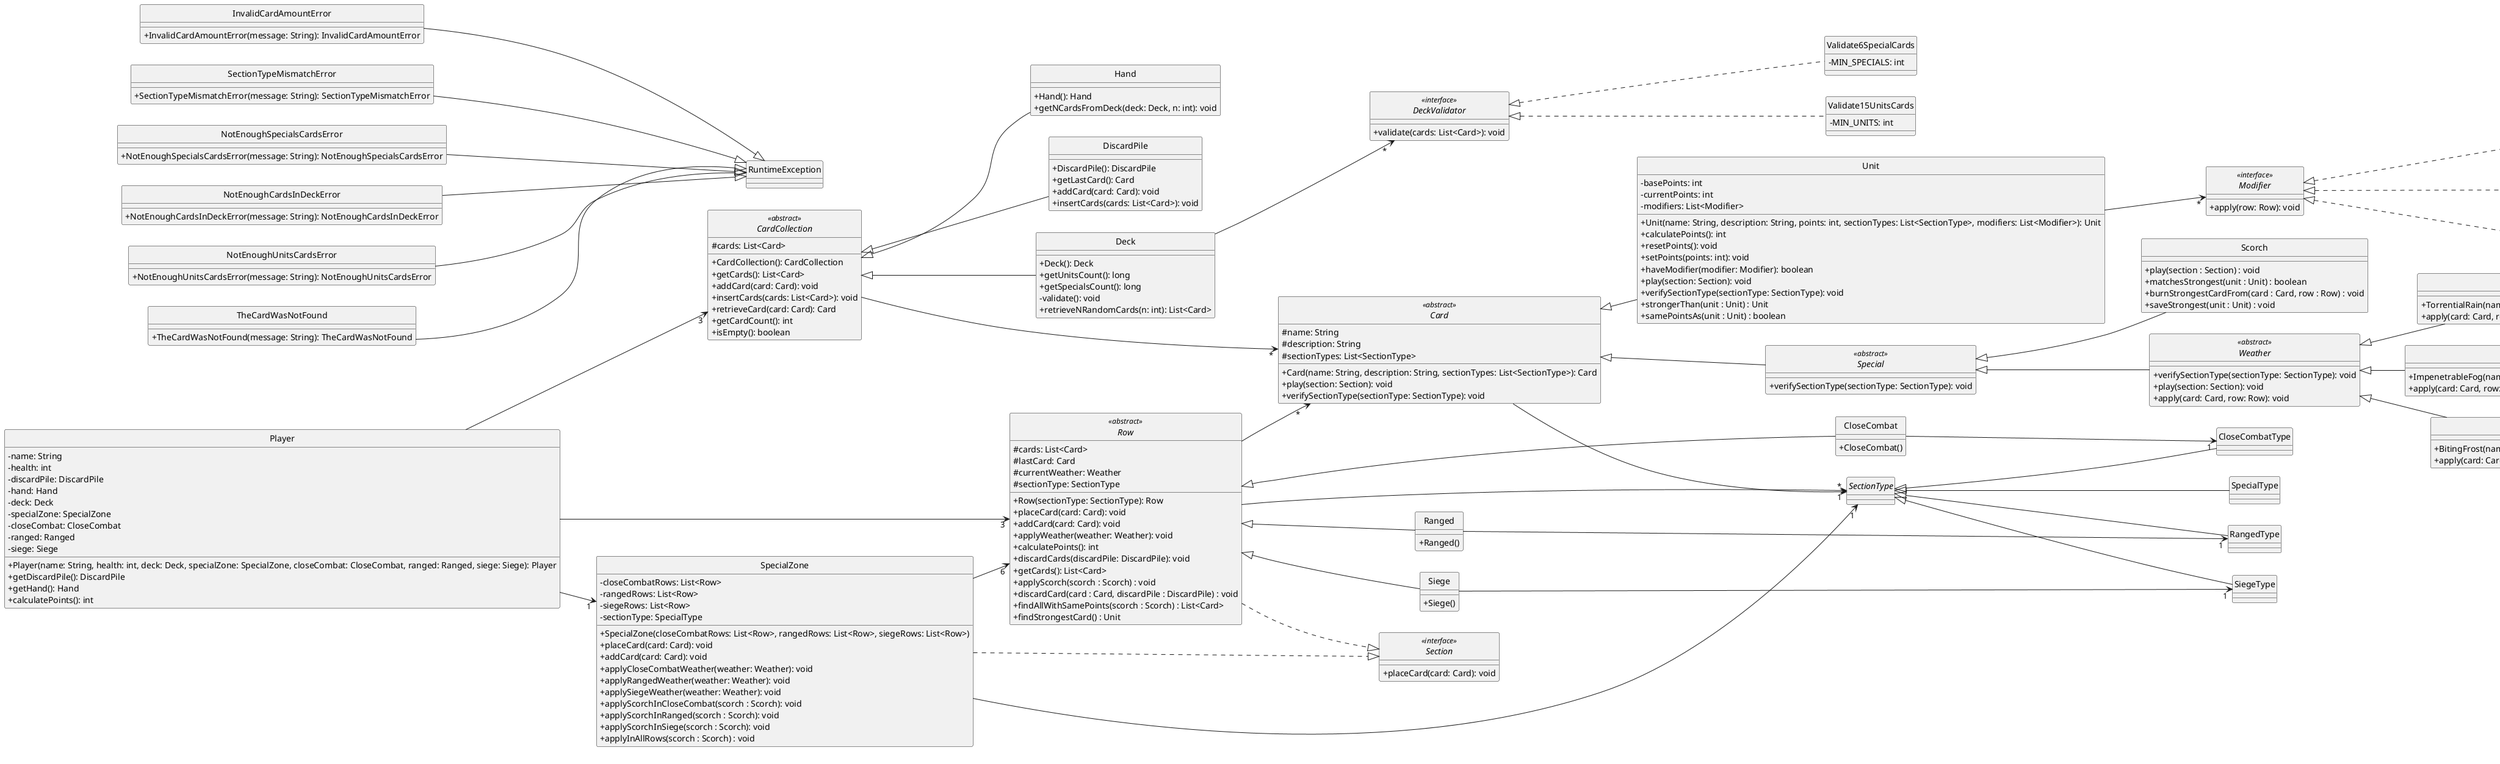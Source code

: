 @startuml

skinparam monochrome true
hide circle
skinparam classAttributeIconSize 0

' Layout direction
left to right direction

' =====================
' GAME
' =====================
class Player {
  -name: String
  -health: int
  -discardPile: DiscardPile
  -hand: Hand
  -deck: Deck
  -specialZone: SpecialZone
  -closeCombat: CloseCombat
  -ranged: Ranged
  -siege: Siege
  +Player(name: String, health: int, deck: Deck, specialZone: SpecialZone, closeCombat: CloseCombat, ranged: Ranged, siege: Siege): Player
  +getDiscardPile(): DiscardPile
  +getHand(): Hand
  +calculatePoints(): int
}

abstract class CardCollection <<abstract>> {
  #cards: List<Card>
  +CardCollection(): CardCollection
  +getCards(): List<Card>
  +addCard(card: Card): void
  +insertCards(cards: List<Card>): void
  +retrieveCard(card: Card): Card
  +getCardCount(): int
  +isEmpty(): boolean
}

class Hand {
  +Hand(): Hand
  +getNCardsFromDeck(deck: Deck, n: int): void
}

class DiscardPile {
  +DiscardPile(): DiscardPile
  +getLastCard(): Card
  +addCard(card: Card): void
  +insertCards(cards: List<Card>): void
}

class Deck {
  +Deck(): Deck
  +getUnitsCount(): long
  +getSpecialsCount(): long
  -validate(): void
  +retrieveNRandomCards(n: int): List<Card>
}

interface DeckValidator <<interface>> {
  +validate(cards: List<Card>): void
}

class Validate6SpecialCards {
  -MIN_SPECIALS: int
}

class Validate15UnitsCards {
  -MIN_UNITS: int
}

' =====================
' SECTIONS
' =====================
interface Section <<interface>> {
  +placeCard(card: Card): void
}

abstract class SectionType
class CloseCombatType
class RangedType
class SiegeType
class SpecialType

abstract class Row <<abstract>> {
  #cards: List<Card>
  #lastCard: Card
  #currentWeather: Weather
  #sectionType: SectionType
  +Row(sectionType: SectionType): Row
  +placeCard(card: Card): void
  +addCard(card: Card): void
  +applyWeather(weather: Weather): void
  +calculatePoints(): int
  +discardCards(discardPile: DiscardPile): void
  +getCards(): List<Card>
  +applyScorch(scorch : Scorch) : void
  +discardCard(card : Card, discardPile : DiscardPile) : void
  +findAllWithSamePoints(scorch : Scorch) : List<Card>
  +findStrongestCard() : Unit
}

class Ranged {
  +Ranged()
}

class CloseCombat {
  +CloseCombat()
}

class Siege {
  +Siege()
}

class SpecialZone {
  -closeCombatRows: List<Row>
  -rangedRows: List<Row>
  -siegeRows: List<Row>
  -sectionType: SpecialType
  +SpecialZone(closeCombatRows: List<Row>, rangedRows: List<Row>, siegeRows: List<Row>)
  +placeCard(card: Card): void
  +addCard(card: Card): void
  +applyCloseCombatWeather(weather: Weather): void
  +applyRangedWeather(weather: Weather): void
  +applySiegeWeather(weather: Weather): void
  +applyScorchInCloseCombat(scorch : Scorch): void
  +applyScorchInRanged(scorch : Scorch): void
  +applyScorchInSiege(scorch : Scorch): void
  +applyInAllRows(scorch : Scorch) : void
}

' =====================
' CARDS
' =====================
abstract class Card <<abstract>> {
  #name: String
  #description: String
  #sectionTypes: List<SectionType>
  +Card(name: String, description: String, sectionTypes: List<SectionType>): Card
  +play(section: Section): void
  +verifySectionType(sectionType: SectionType): void
}

class Unit {
  -basePoints: int
  -currentPoints: int
  -modifiers: List<Modifier>
  +Unit(name: String, description: String, points: int, sectionTypes: List<SectionType>, modifiers: List<Modifier>): Unit
  +calculatePoints(): int
  +resetPoints(): void
  +setPoints(points: int): void
  +haveModifier(modifier: Modifier): boolean
  +play(section: Section): void
  +verifySectionType(sectionType: SectionType): void
  +strongerThan(unit : Unit) : Unit
  +samePointsAs(unit : Unit) : boolean
}

abstract class Special <<abstract>> {
  +verifySectionType(sectionType: SectionType): void
}

class Scorch {
  +play(section : Section) : void
  +matchesStrongest(unit : Unit) : boolean
  +burnStrongestCardFrom(card : Card, row : Row) : void
  +saveStrongest(unit : Unit) : void
}

interface Modifier <<interface>> {
  +apply(row: Row): void
}

class TightBond {
}

class Agile {
}

class MoraleBoostModifier {
}

abstract class Weather <<abstract>> {
  +verifySectionType(sectionType: SectionType): void
  +play(section: Section): void
  +apply(card: Card, row: Row): void
}

class TorrentialRain {
  +TorrentialRain(name: String, description: String): TorrentialRain
  +apply(card: Card, row: Row): void
}

class ImpenetrableFog {
  +ImpenetrableFog(name: String, description: String): ImpenetrableFog
  +apply(card: Card, row: Row): void
}

class BitingFrost {
  +BitingFrost(name: String, description: String): BitingFrost
  +apply(card: Card, row: Row): void
}

' =====================
' EXCEPTIONS
' =====================
class InvalidCardAmountError {
  +InvalidCardAmountError(message: String): InvalidCardAmountError
}

class SectionTypeMismatchError {
  +SectionTypeMismatchError(message: String): SectionTypeMismatchError
}

class NotEnoughSpecialsCardsError {
  +NotEnoughSpecialsCardsError(message: String): NotEnoughSpecialsCardsError
}

class NotEnoughCardsInDeckError {
  +NotEnoughCardsInDeckError(message: String): NotEnoughCardsInDeckError
}

class NotEnoughUnitsCardsError {
  +NotEnoughUnitsCardsError(message: String): NotEnoughUnitsCardsError
}

class TheCardWasNotFound {
  +TheCardWasNotFound(message: String): TheCardWasNotFound
}

' =====================
' RELATIONSHIPS
' =====================
' Game Relationships
Player --> "3" CardCollection

CardCollection --> "*" Card
CardCollection <|-- Hand
CardCollection <|-- DiscardPile
CardCollection <|-- Deck

Player --> "3" Row
Player --> "1" SpecialZone

Deck --> "*" DeckValidator
DeckValidator <|.. Validate6SpecialCards
DeckValidator <|.. Validate15UnitsCards

' Section Relationships
SpecialZone --> "6" Row

Row <|-- Ranged
Row <|-- CloseCombat
Row <|-- Siege

Row --> "*" Card

Row ..|> Section
SpecialZone ..|> Section

SectionType <|-- SpecialType
SectionType <|-- CloseCombatType
SectionType <|-- RangedType
SectionType <|-- SiegeType

SpecialZone --> "1" SectionType
Row --> "1" SectionType

Ranged --> "1" RangedType
CloseCombat --> "1" CloseCombatType
Siege --> "1" SiegeType

' Card Relationships
Card <|-- Unit
Card <|-- Special

Special <|-- Scorch

Card --> "*" SectionType

Unit --> "*" Modifier

Modifier <|.. TightBond
Modifier <|.. Agile
Modifier <|.. MoraleBoostModifier

Special <|-- Weather

Weather <|-- TorrentialRain
Weather <|-- ImpenetrableFog
Weather <|-- BitingFrost

' Exceptions Relationships
InvalidCardAmountError --|> RuntimeException
NotEnoughSpecialsCardsError --|> RuntimeException
NotEnoughCardsInDeckError --|> RuntimeException
NotEnoughUnitsCardsError --|> RuntimeException
TheCardWasNotFound --|> RuntimeException
SectionTypeMismatchError --|> RuntimeException

@enduml